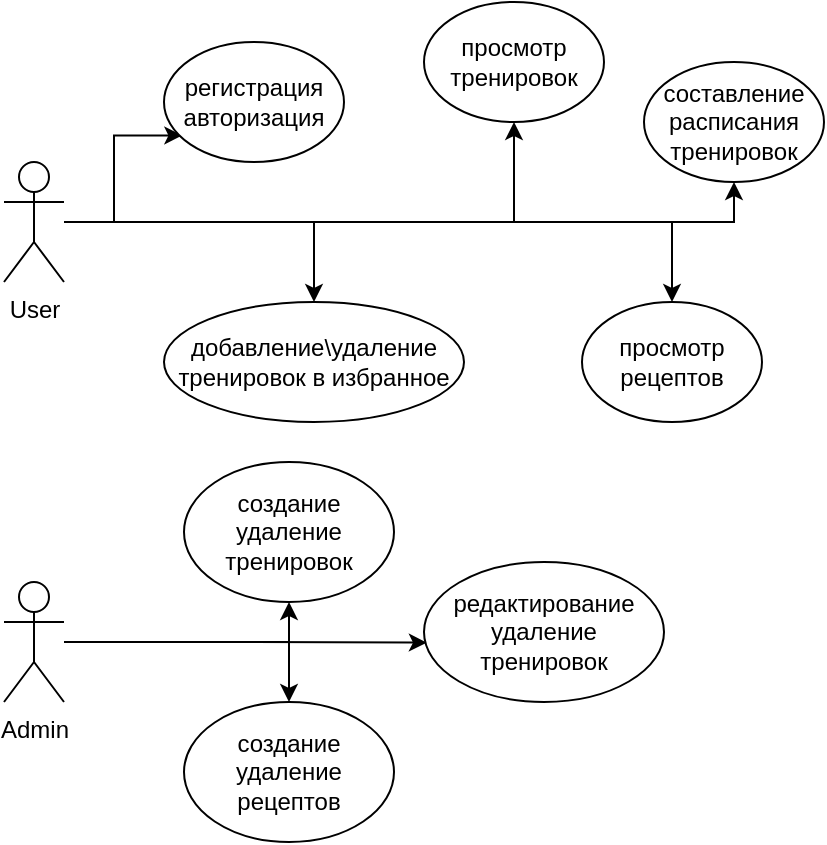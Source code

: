 <mxfile version="21.2.3" type="device">
  <diagram name="Страница 1" id="AdXKdmV-SsOITaSFNNia">
    <mxGraphModel dx="1094" dy="593" grid="1" gridSize="10" guides="1" tooltips="1" connect="1" arrows="1" fold="1" page="1" pageScale="1" pageWidth="827" pageHeight="1169" math="0" shadow="0">
      <root>
        <mxCell id="0" />
        <mxCell id="1" parent="0" />
        <mxCell id="wJq64bYvRyntcDXfF7fz-17" style="edgeStyle=orthogonalEdgeStyle;rounded=0;orthogonalLoop=1;jettySize=auto;html=1;entryX=0.102;entryY=0.779;entryDx=0;entryDy=0;entryPerimeter=0;" edge="1" parent="1" source="wJq64bYvRyntcDXfF7fz-10" target="wJq64bYvRyntcDXfF7fz-12">
          <mxGeometry relative="1" as="geometry" />
        </mxCell>
        <mxCell id="wJq64bYvRyntcDXfF7fz-18" style="edgeStyle=orthogonalEdgeStyle;rounded=0;orthogonalLoop=1;jettySize=auto;html=1;" edge="1" parent="1" source="wJq64bYvRyntcDXfF7fz-10" target="wJq64bYvRyntcDXfF7fz-14">
          <mxGeometry relative="1" as="geometry" />
        </mxCell>
        <mxCell id="wJq64bYvRyntcDXfF7fz-19" style="edgeStyle=orthogonalEdgeStyle;rounded=0;orthogonalLoop=1;jettySize=auto;html=1;entryX=0.5;entryY=1;entryDx=0;entryDy=0;" edge="1" parent="1" source="wJq64bYvRyntcDXfF7fz-10" target="wJq64bYvRyntcDXfF7fz-15">
          <mxGeometry relative="1" as="geometry" />
        </mxCell>
        <mxCell id="wJq64bYvRyntcDXfF7fz-20" style="edgeStyle=orthogonalEdgeStyle;rounded=0;orthogonalLoop=1;jettySize=auto;html=1;entryX=0.5;entryY=0;entryDx=0;entryDy=0;" edge="1" parent="1" source="wJq64bYvRyntcDXfF7fz-10" target="wJq64bYvRyntcDXfF7fz-13">
          <mxGeometry relative="1" as="geometry" />
        </mxCell>
        <mxCell id="wJq64bYvRyntcDXfF7fz-21" style="edgeStyle=orthogonalEdgeStyle;rounded=0;orthogonalLoop=1;jettySize=auto;html=1;entryX=0.5;entryY=0;entryDx=0;entryDy=0;" edge="1" parent="1" source="wJq64bYvRyntcDXfF7fz-10" target="wJq64bYvRyntcDXfF7fz-16">
          <mxGeometry relative="1" as="geometry" />
        </mxCell>
        <mxCell id="wJq64bYvRyntcDXfF7fz-10" value="User" style="shape=umlActor;verticalLabelPosition=bottom;verticalAlign=top;html=1;outlineConnect=0;" vertex="1" parent="1">
          <mxGeometry x="80" y="80" width="30" height="60" as="geometry" />
        </mxCell>
        <mxCell id="wJq64bYvRyntcDXfF7fz-24" style="edgeStyle=orthogonalEdgeStyle;rounded=0;orthogonalLoop=1;jettySize=auto;html=1;entryX=0.5;entryY=1;entryDx=0;entryDy=0;" edge="1" parent="1" source="wJq64bYvRyntcDXfF7fz-11" target="wJq64bYvRyntcDXfF7fz-22">
          <mxGeometry relative="1" as="geometry" />
        </mxCell>
        <mxCell id="wJq64bYvRyntcDXfF7fz-25" style="edgeStyle=orthogonalEdgeStyle;rounded=0;orthogonalLoop=1;jettySize=auto;html=1;entryX=0.5;entryY=0;entryDx=0;entryDy=0;" edge="1" parent="1" source="wJq64bYvRyntcDXfF7fz-11" target="wJq64bYvRyntcDXfF7fz-23">
          <mxGeometry relative="1" as="geometry" />
        </mxCell>
        <mxCell id="wJq64bYvRyntcDXfF7fz-27" style="edgeStyle=orthogonalEdgeStyle;rounded=0;orthogonalLoop=1;jettySize=auto;html=1;entryX=0.012;entryY=0.576;entryDx=0;entryDy=0;entryPerimeter=0;" edge="1" parent="1" source="wJq64bYvRyntcDXfF7fz-11" target="wJq64bYvRyntcDXfF7fz-26">
          <mxGeometry relative="1" as="geometry" />
        </mxCell>
        <mxCell id="wJq64bYvRyntcDXfF7fz-11" value="Admin" style="shape=umlActor;verticalLabelPosition=bottom;verticalAlign=top;html=1;outlineConnect=0;" vertex="1" parent="1">
          <mxGeometry x="80" y="290" width="30" height="60" as="geometry" />
        </mxCell>
        <mxCell id="wJq64bYvRyntcDXfF7fz-12" value="регистрация авторизация" style="ellipse;whiteSpace=wrap;html=1;" vertex="1" parent="1">
          <mxGeometry x="160" y="20" width="90" height="60" as="geometry" />
        </mxCell>
        <mxCell id="wJq64bYvRyntcDXfF7fz-13" value="просмотр рецептов" style="ellipse;whiteSpace=wrap;html=1;" vertex="1" parent="1">
          <mxGeometry x="369" y="150" width="90" height="60" as="geometry" />
        </mxCell>
        <mxCell id="wJq64bYvRyntcDXfF7fz-14" value="просмотр тренировок" style="ellipse;whiteSpace=wrap;html=1;" vertex="1" parent="1">
          <mxGeometry x="290" width="90" height="60" as="geometry" />
        </mxCell>
        <mxCell id="wJq64bYvRyntcDXfF7fz-15" value="составление расписания тренировок" style="ellipse;whiteSpace=wrap;html=1;" vertex="1" parent="1">
          <mxGeometry x="400" y="30" width="90" height="60" as="geometry" />
        </mxCell>
        <mxCell id="wJq64bYvRyntcDXfF7fz-16" value="добавление\удаление тренировок в избранное" style="ellipse;whiteSpace=wrap;html=1;" vertex="1" parent="1">
          <mxGeometry x="160" y="150" width="150" height="60" as="geometry" />
        </mxCell>
        <mxCell id="wJq64bYvRyntcDXfF7fz-22" value="создание удаление тренировок" style="ellipse;whiteSpace=wrap;html=1;" vertex="1" parent="1">
          <mxGeometry x="170" y="230" width="105" height="70" as="geometry" />
        </mxCell>
        <mxCell id="wJq64bYvRyntcDXfF7fz-23" value="создание удаление рецептов" style="ellipse;whiteSpace=wrap;html=1;" vertex="1" parent="1">
          <mxGeometry x="170" y="350" width="105" height="70" as="geometry" />
        </mxCell>
        <mxCell id="wJq64bYvRyntcDXfF7fz-26" value="редактирование удаление тренировок" style="ellipse;whiteSpace=wrap;html=1;" vertex="1" parent="1">
          <mxGeometry x="290" y="280" width="120" height="70" as="geometry" />
        </mxCell>
      </root>
    </mxGraphModel>
  </diagram>
</mxfile>

